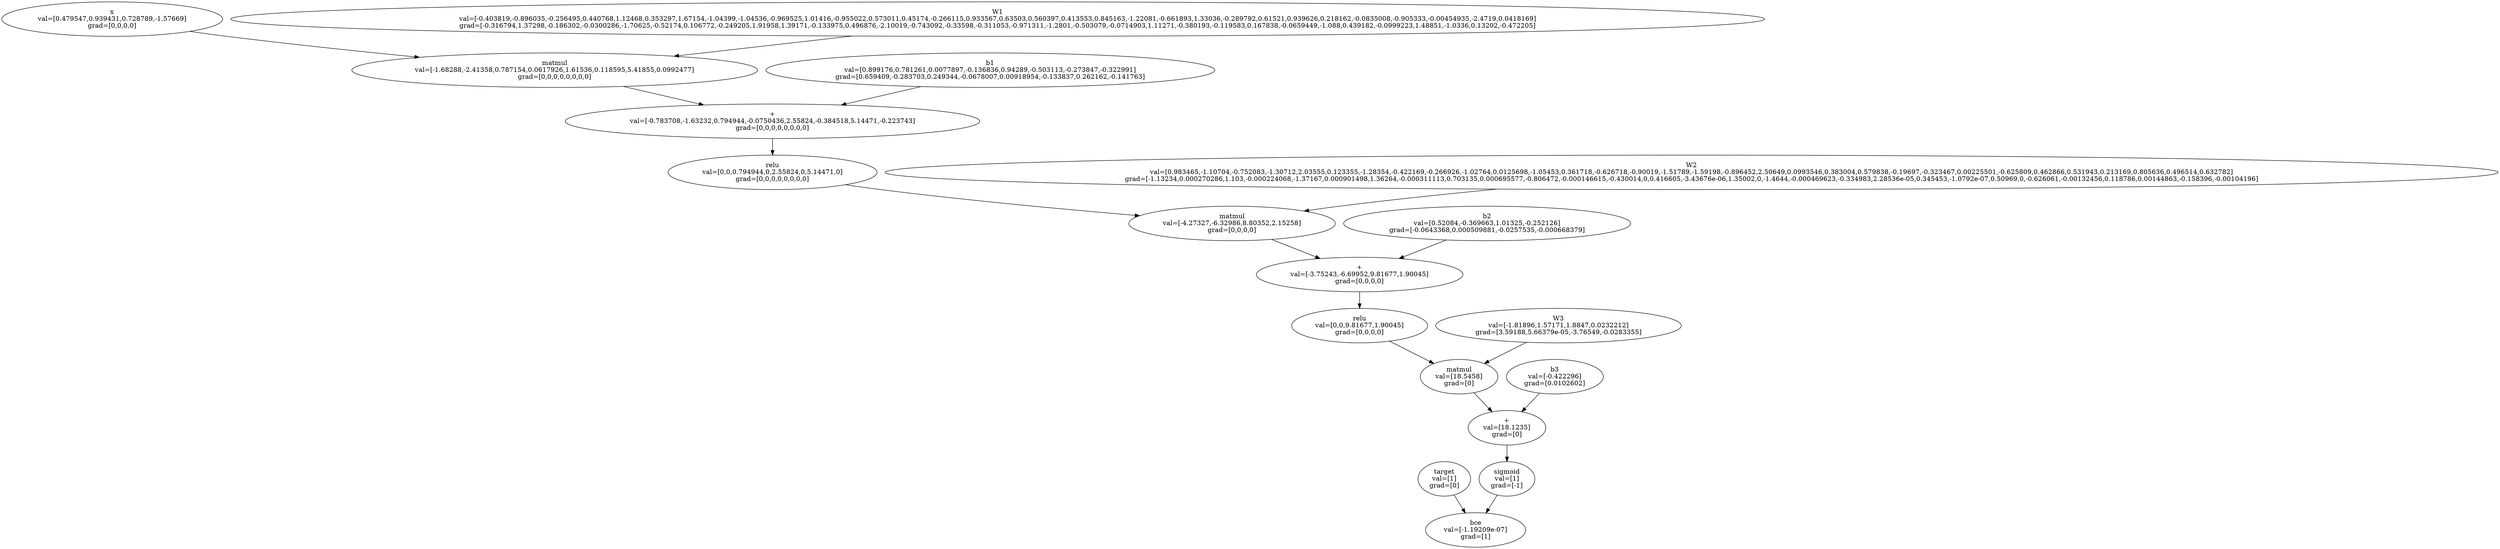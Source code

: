 digraph ComputationalGraph {
  node1200004 [label="target\nval=[1]\ngrad=[0]"];
  node1199994 [label="x\nval=[0.479547,0.939431,0.728789,-1.57669]\ngrad=[0,0,0,0]"];
  node0 [label="W1\nval=[-0.403819,-0.896035,-0.256495,0.440768,1.12468,0.353297,1.67154,-1.04399,-1.04536,-0.969525,1.01416,-0.955022,0.573011,0.45174,-0.266115,0.933567,0.63503,0.560397,0.413553,0.845163,-1.22081,-0.661893,1.33036,-0.289792,0.61521,0.939626,0.218162,-0.0835008,-0.905333,-0.00454935,-2.4719,0.0418169]\ngrad=[-0.316794,1.37298,-0.186302,-0.0300286,-1.70625,-0.52174,0.106772,-0.249205,1.91958,1.39171,-0.133975,0.496876,-2.10019,-0.743092,-0.33598,-0.311053,-0.971311,-1.2801,-0.503079,-0.0714903,1.11271,-0.380193,-0.119583,0.167838,-0.0659449,-1.088,0.439182,-0.0999223,1.48851,-1.0336,0.13202,-0.472205]"];
  node1199995 [label="matmul\nval=[-1.68288,-2.41358,0.787154,0.0617926,1.61536,0.118595,5.41855,0.0992477]\ngrad=[0,0,0,0,0,0,0,0]"];
  node1199994 -> node1199995;
  node0 -> node1199995;
  node1 [label="b1\nval=[0.899176,0.781261,0.0077897,-0.136836,0.94289,-0.503113,-0.273847,-0.322991]\ngrad=[0.659409,-0.283703,0.249344,-0.0678007,0.00918954,-0.133837,0.262162,-0.141763]"];
  node1199996 [label="+\nval=[-0.783708,-1.63232,0.794944,-0.0750436,2.55824,-0.384518,5.14471,-0.223743]\ngrad=[0,0,0,0,0,0,0,0]"];
  node1199995 -> node1199996;
  node1 -> node1199996;
  node1199997 [label="relu\nval=[0,0,0.794944,0,2.55824,0,5.14471,0]\ngrad=[0,0,0,0,0,0,0,0]"];
  node1199996 -> node1199997;
  node2 [label="W2\nval=[0.983465,-1.10704,-0.752083,-1.30712,2.03555,0.123355,-1.28354,-0.422169,-0.266926,-1.02764,0.0125698,-1.05453,0.361718,-0.626718,-0.90019,-1.51789,-1.59198,-0.896452,2.50649,0.0993546,0.383004,0.579838,-0.19697,-0.323467,0.00225501,-0.625809,0.462866,0.531943,0.213169,0.805636,0.496514,0.632782]\ngrad=[-1.13234,0.000270286,1.103,-0.000224068,-1.37167,0.000901498,1.36264,-0.000311113,0.703135,0.000695577,-0.806472,-0.000146615,-0.430014,0,0.416605,-3.43676e-06,1.35002,0,-1.4644,-0.000469623,-0.334983,2.28536e-05,0.345453,-1.0792e-07,0.50969,0,-0.626061,-0.00132456,0.118786,0.00144863,-0.158396,-0.00104196]"];
  node1199998 [label="matmul\nval=[-4.27327,-6.32986,8.80352,2.15258]\ngrad=[0,0,0,0]"];
  node1199997 -> node1199998;
  node2 -> node1199998;
  node3 [label="b2\nval=[0.52084,-0.369663,1.01325,-0.252126]\ngrad=[-0.0643368,0.000509881,-0.0257535,-0.000668379]"];
  node1199999 [label="+\nval=[-3.75243,-6.69952,9.81677,1.90045]\ngrad=[0,0,0,0]"];
  node1199998 -> node1199999;
  node3 -> node1199999;
  node1200000 [label="relu\nval=[0,0,9.81677,1.90045]\ngrad=[0,0,0,0]"];
  node1199999 -> node1200000;
  node4 [label="W3\nval=[-1.81896,1.57171,1.8847,0.0232212]\ngrad=[3.59188,5.66379e-05,-3.76549,-0.0283355]"];
  node1200001 [label="matmul\nval=[18.5458]\ngrad=[0]"];
  node1200000 -> node1200001;
  node4 -> node1200001;
  node5 [label="b3\nval=[-0.422296]\ngrad=[0.0102602]"];
  node1200002 [label="+\nval=[18.1235]\ngrad=[0]"];
  node1200001 -> node1200002;
  node5 -> node1200002;
  node1200003 [label="sigmoid\nval=[1]\ngrad=[-1]"];
  node1200002 -> node1200003;
  node1200005 [label="bce\nval=[-1.19209e-07]\ngrad=[1]"];
  node1200004 -> node1200005;
  node1200003 -> node1200005;
}
